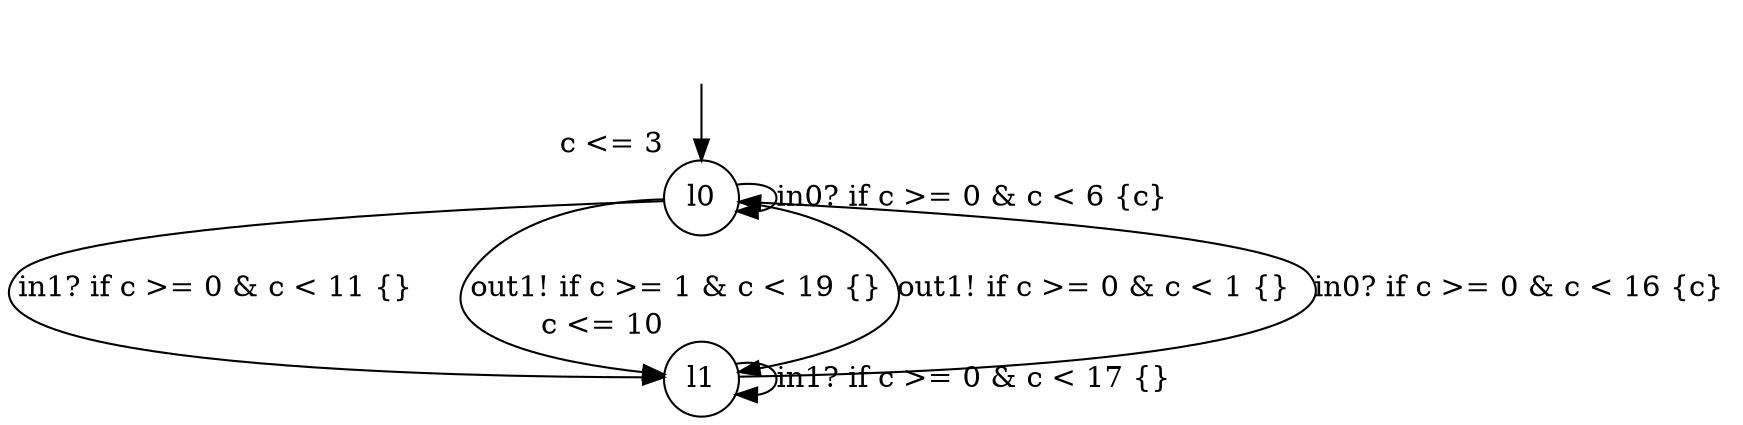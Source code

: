 digraph g {
__start0 [label="" shape="none"];
l0 [shape="circle" margin=0 label="l0", xlabel="c <= 3"];
l1 [shape="circle" margin=0 label="l1", xlabel="c <= 10"];
l0 -> l1 [label="in1? if c >= 0 & c < 11 {} "];
l0 -> l1 [label="out1! if c >= 1 & c < 19 {} "];
l0 -> l1 [label="out1! if c >= 0 & c < 1 {} "];
l0 -> l0 [label="in0? if c >= 0 & c < 6 {c} "];
l1 -> l0 [label="in0? if c >= 0 & c < 16 {c} "];
l1 -> l1 [label="in1? if c >= 0 & c < 17 {} "];
__start0 -> l0;
}
